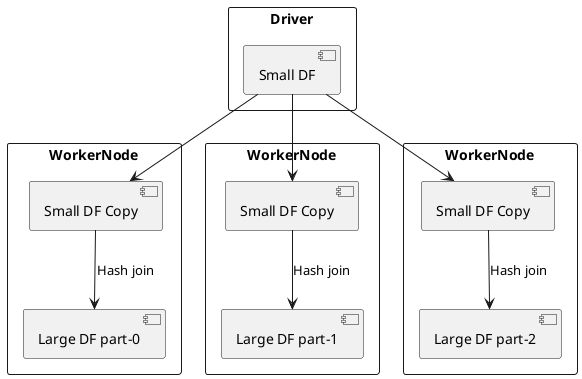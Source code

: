 @startuml

rectangle Driver {
    [Small DF] as smallDF
}

rectangle WorkerNode as wn1{

    [Small DF Copy] as smallDFCopy1
    [Large DF part-0] as lDFPart0
}

rectangle WorkerNode as wn2 {
    [Small DF Copy] as smallDFCopy2
    [Large DF part-1] as lDFPart1
}


rectangle WorkerNode as wn3{
    [Small DF Copy] as smallDFCopy3
    [Large DF part-2] as lDFPart2
}

smallDF -d-> smallDFCopy1
smallDF -d-> smallDFCopy2
smallDF -d-> smallDFCopy3

smallDFCopy1 -d-> lDFPart0: Hash join
smallDFCopy2 -d-> lDFPart1: Hash join
smallDFCopy3 -d-> lDFPart2: Hash join

@enduml